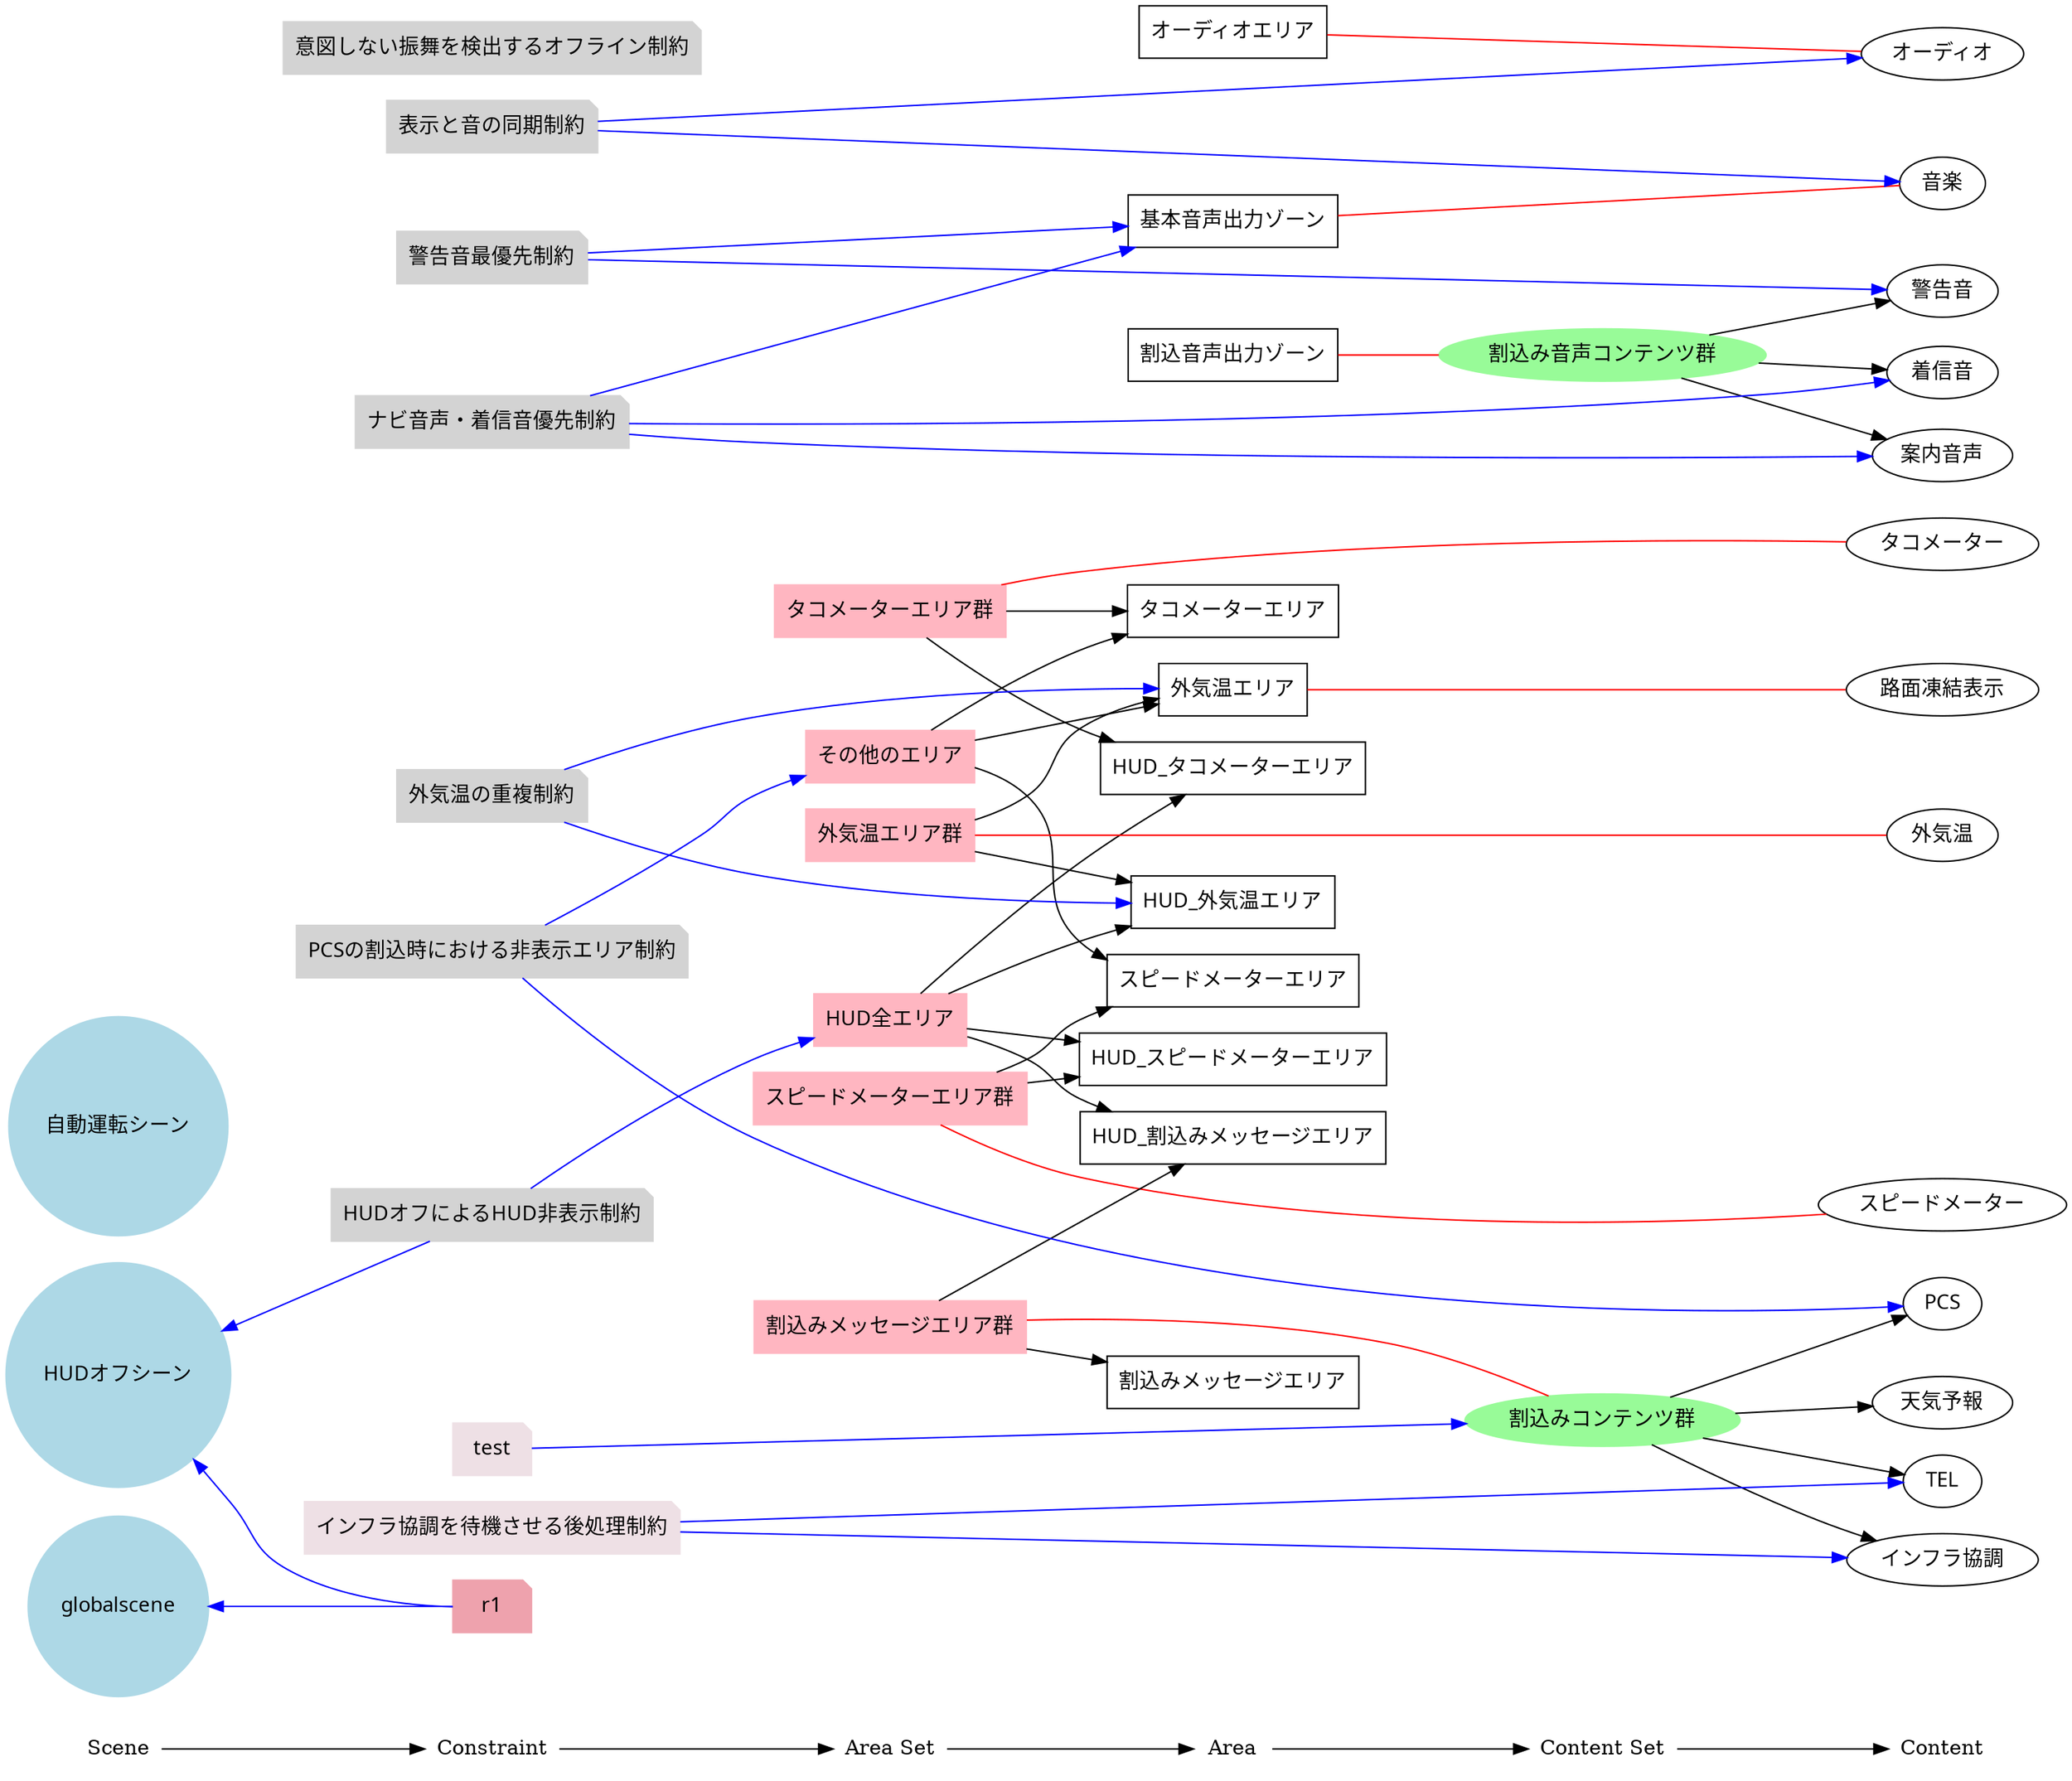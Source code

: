 digraph rule_objects_graph {
	rankdir = LR;
	charset="utf-8";
	clusterrank = global;
	
	node [shape = plaintext];
	Scene -> Constraint -> "Area Set" -> Area -> "Content Set" -> Content; 
	{ rank = same;
		node [shape = box];
		{
			Area;
			e1 [label="スピードメーターエリア", fontname="Meiryo UI"];
			e2 [label="タコメーターエリア", fontname="Meiryo UI"];
			e3 [label="割込みメッセージエリア", fontname="Meiryo UI"];
			e4 [label="外気温エリア", fontname="Meiryo UI"];
			e5 [label="オーディオエリア", fontname="Meiryo UI"];
			e6 [label="HUD_外気温エリア", fontname="Meiryo UI"];
			e7 [label="HUD_スピードメーターエリア", fontname="Meiryo UI"];
			e8 [label="HUD_タコメーターエリア", fontname="Meiryo UI"];
			e9 [label="HUD_割込みメッセージエリア", fontname="Meiryo UI"];

			e10 [label="割込音声出力ゾーン", fontname="Meiryo UI"];
			e11 [label="基本音声出力ゾーン", fontname="Meiryo UI"];
		}
	}
	
	{ rank = same;
		node [shape = ellipse];
		{
			Content;
			e12 [label="スピードメーター", fontname="Meiryo UI"];
			e13 [label="タコメーター", fontname="Meiryo UI"];
			e14 [label="外気温", fontname="Meiryo UI"];
			e15 [label="路面凍結表示", fontname="Meiryo UI"];
			e16 [label="PCS", fontname="Meiryo UI"];
			e17 [label="TEL", fontname="Meiryo UI"];
			e18 [label="インフラ協調", fontname="Meiryo UI"];
			e19 [label="天気予報", fontname="Meiryo UI"];
			e20 [label="オーディオ", fontname="Meiryo UI"];

			e21 [label="案内音声", fontname="Meiryo UI"];
			e22 [label="音楽", fontname="Meiryo UI"];
			e23 [label="着信音", fontname="Meiryo UI"];
			e24 [label="警告音", fontname="Meiryo UI"];

		}
	}
	
	{
		subgraph subareaset {
			"Area Set";
			node [shape = box, style = filled, color = lightpink];
			e25 [label="その他のエリア", fontname="Meiryo UI"];
			e26 [label="HUD全エリア", fontname="Meiryo UI"];
			e27 [label="スピードメーターエリア群", fontname="Meiryo UI"];
			e28 [label="タコメーターエリア群", fontname="Meiryo UI"];
			e29 [label="外気温エリア群", fontname="Meiryo UI"];
			e30 [label="割込みメッセージエリア群", fontname="Meiryo UI"];


		}
	}
	e25 -> e4;
	e25 -> e1;
	e25 -> e2;
	e26 -> e7;
	e26 -> e6;
	e26 -> e8;
	e26 -> e9;
	e27 -> e1;
	e27 -> e7;
	e28 -> e2;
	e28 -> e8;
	e29 -> e4;
	e29 -> e6;
	e30 -> e3;
	e30 -> e9;


	
	{
		subgraph subcontentset {
			"Content Set";
			node [shape = ellipse, style = filled, color = palegreen];
			e31 [label="割込みコンテンツ群", fontname="Meiryo UI"];

			e32 [label="割込み音声コンテンツ群", fontname="Meiryo UI"];

		}
	}
	e31 -> e16;
	e31 -> e17;
	e31 -> e18;
	e31 -> e19;

	e32 -> e21;
	e32 -> e23;
	e32 -> e24;


	e27 -> e12 [dir=none, color=red];
	e28 -> e13 [dir=none, color=red];
	e29 -> e14 [dir=none, color=red];
	e4 -> e15 [dir=none, color=red];
	e5 -> e20 [dir=none, color=red];
	

	e30 -> e31 [dir=none, color=red];
	

	e11 -> e22 [dir=none, color=red];
	

	e10 -> e32 [dir=none, color=red];
	

	subgraph scene { rank = same;
		node [shape = circle, style = filled, color = lightblue];
		{
			"Scene";
			e33 [label="globalscene", fontname="Meiryo UI"];
			e34 [label="自動運転シーン", fontname="Meiryo UI"];
			e35 [label="HUDオフシーン", fontname="Meiryo UI"];

		}
	}

	{ rank = same;
		node [shape = note, style = filled, color = lightgrey];
		{
			"Constraint";
			e36 [label="PCSの割込時における非表示エリア制約", fontname="Meiryo UI"];
			e37 [label="外気温の重複制約", fontname="Meiryo UI"];
			e38 [label="HUDオフによるHUD非表示制約", fontname="Meiryo UI"];
			e39 [label="ナビ音声・着信音優先制約", fontname="Meiryo UI"];
			e40 [label="警告音最優先制約", fontname="Meiryo UI"];
			e41 [label="表示と音の同期制約", fontname="Meiryo UI"];
			e42 [label="意図しない振舞を検出するオフライン制約", fontname="Meiryo UI"];
		}
	}
	
	{ rank = same;
		node [shape = note, style = filled, color = lavenderblush2];
		{
			"Constraint";
			e43 [label="test", fontname="Meiryo UI"];
			e44 [label="インフラ協調を待機させる後処理制約", fontname="Meiryo UI"];
		}
	}

	{ rank = same;
		node [shape = note, style = filled, color = lightpink2];
		{
			"Constraint";
			e45 [label="r1", fontname="Meiryo UI"];
		}
	}

	e36 -> e16 [color=blue];
	e36 -> e25 [color=blue];
	e37 -> e6 [color=blue];
	e37 -> e4 [color=blue];
	e38 -> e26 [color=blue];
	e38 -> e35 [color=blue];
	e39 -> e23 [color=blue];
	e39 -> e21 [color=blue];
	e39 -> e11 [color=blue];
	e40 -> e24 [color=blue];
	e40 -> e11 [color=blue];
	e41 -> e20 [color=blue];
	e41 -> e22 [color=blue];
	

	e43 -> e31 [color=blue];
	e44 -> e18 [color=blue];
	e44 -> e17 [color=blue];
	

	e45 -> e33 [color=blue];
	e45 -> e35 [color=blue];
	
}

